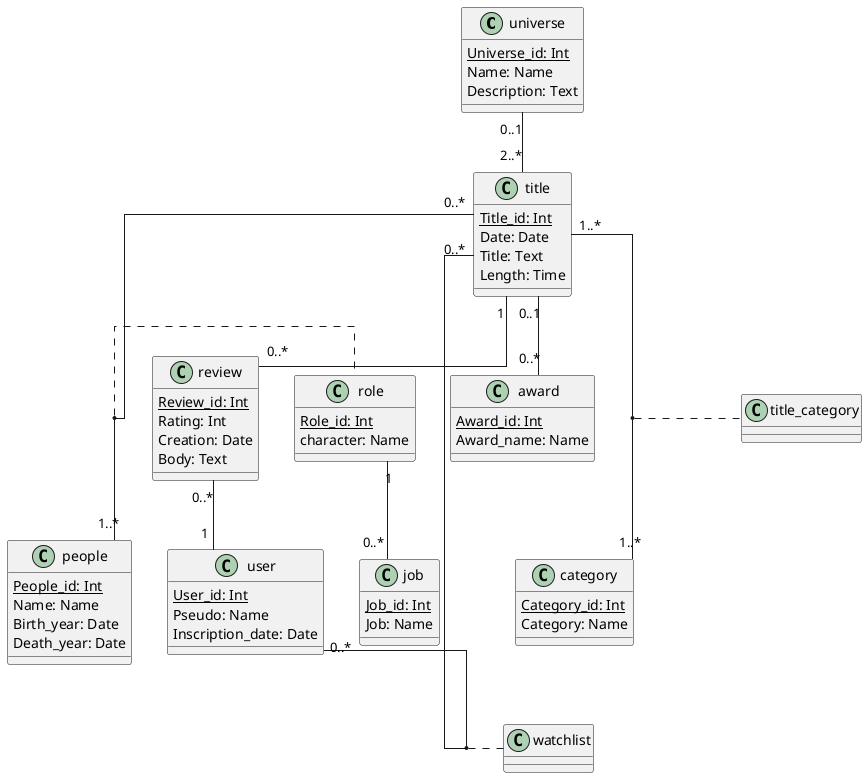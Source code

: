 @startuml
skinparam linetype ortho

class universe {
    <U>Universe_id: Int
	Name: Name
    Description: Text
}

class title {
    <U>Title_id: Int
    Date: Date
    Title: Text
    Length: Time
}

class award {
    <U>Award_id: Int
    Award_name: Name
}

class category {
		<U>Category_id: Int
    	Category: Name
}

class people {
    <U>People_id: Int
	Name: Name
    Birth_year: Date
    Death_year: Date
}

class watchlist {
}

class user {
    <U>User_id: Int
	Pseudo: Name
    Inscription_date: Date
}

class review {
    <U>Review_id: Int
    Rating: Int
    Creation: Date
    Body: Text
}

class role {
    <U>Role_id: Int
    character: Name
}

class job {
    <U>Job_id: Int
	Job: Name
}

class title_category{
}

universe "0..1" -- "2..*" title
title "0..*" -- "1..*" people
title "1" -- "0..*" review
title "0..1" -- "0..*" award
title "1..*" -- "1..*" category
review "0..*" -- "1" user
user "0..*" -- "0..*" title
role "1" -- "0..*" job

(title, people) .. role
(title, user) .. watchlist
(title, category) .. title_category
@enduml
